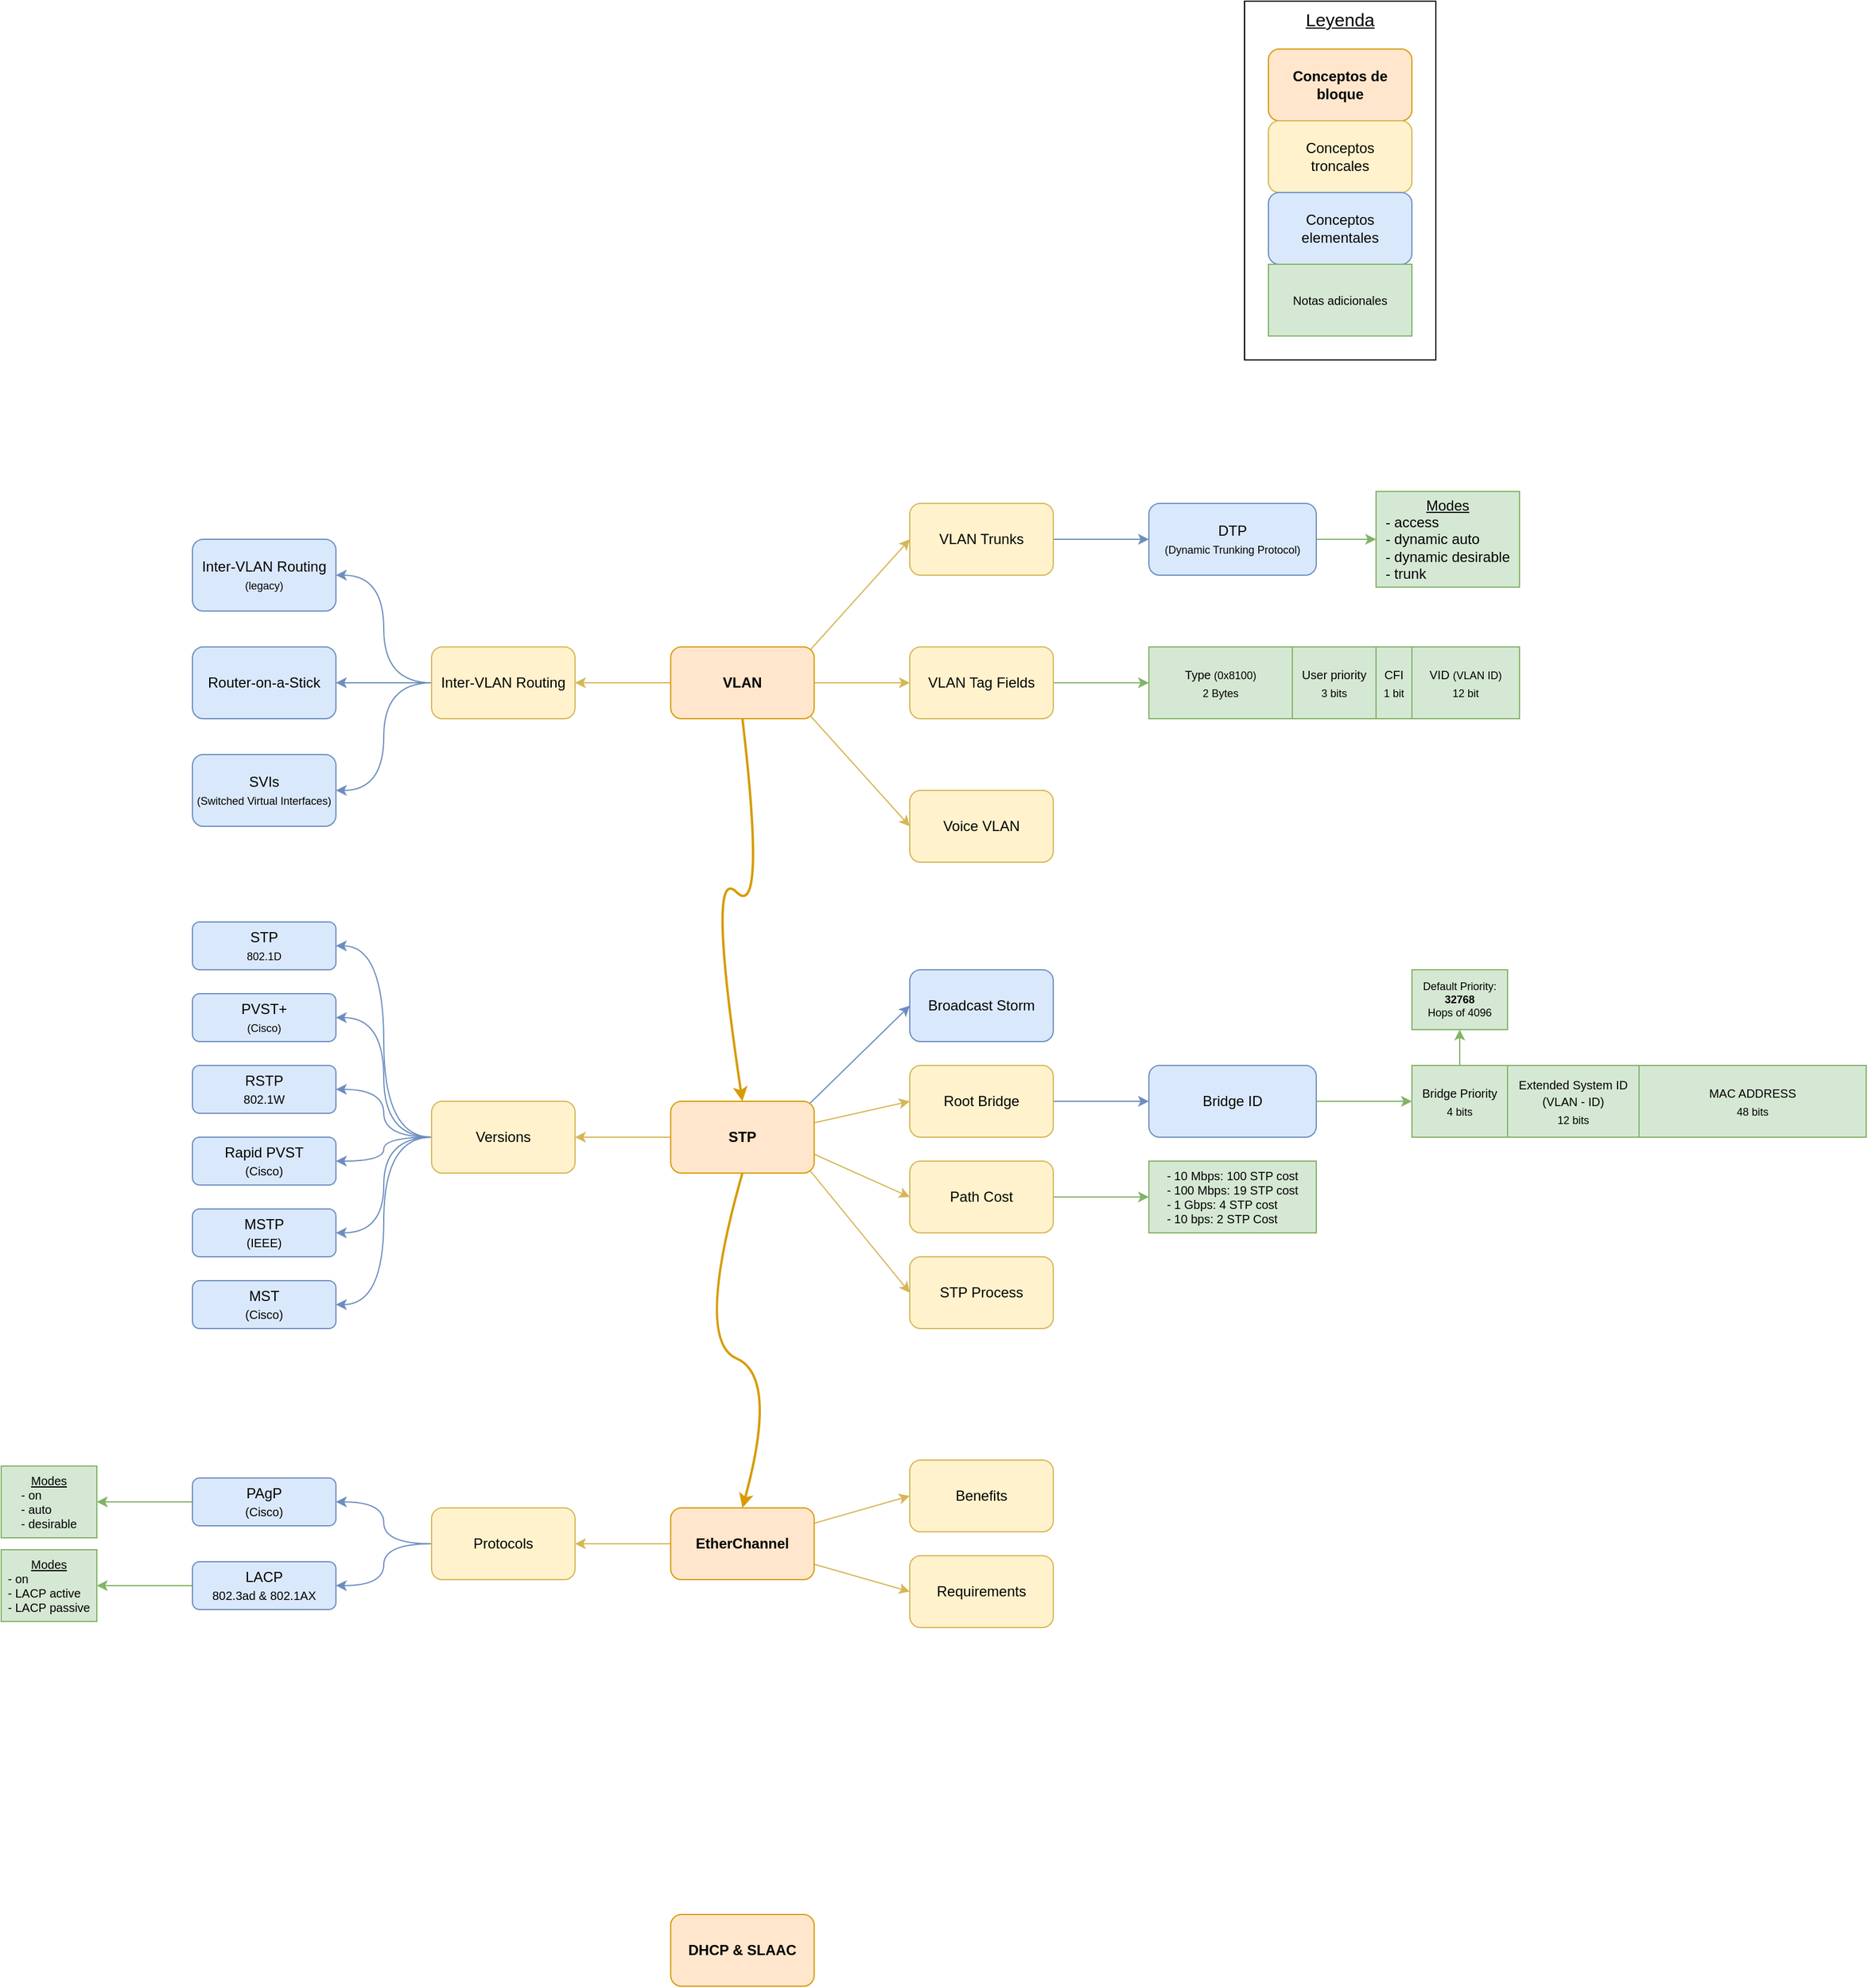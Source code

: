 <mxfile version="20.2.3" type="device"><diagram id="7u3fqej8oXiS_RjZlR_6" name="Página-1"><mxGraphModel dx="1750" dy="1217" grid="1" gridSize="10" guides="1" tooltips="1" connect="1" arrows="1" fold="1" page="0" pageScale="1" pageWidth="827" pageHeight="1169" math="0" shadow="0"><root><mxCell id="0"/><mxCell id="1" parent="0"/><mxCell id="MLx4ksJgzKpWWw9BvJyc-25" value="&lt;font style=&quot;font-size: 15px;&quot;&gt;&lt;u style=&quot;&quot;&gt;Leyenda&lt;/u&gt;&lt;/font&gt;" style="rounded=0;whiteSpace=wrap;html=1;fontSize=9;align=center;verticalAlign=top;" vertex="1" parent="1"><mxGeometry x="880" y="-260" width="160" height="300" as="geometry"/></mxCell><mxCell id="MLx4ksJgzKpWWw9BvJyc-13" style="edgeStyle=orthogonalEdgeStyle;rounded=0;orthogonalLoop=1;jettySize=auto;html=1;fontSize=9;fillColor=#fff2cc;strokeColor=#d6b656;" edge="1" parent="1" source="MLx4ksJgzKpWWw9BvJyc-1" target="MLx4ksJgzKpWWw9BvJyc-2"><mxGeometry relative="1" as="geometry"/></mxCell><mxCell id="MLx4ksJgzKpWWw9BvJyc-17" style="rounded=0;orthogonalLoop=1;jettySize=auto;html=1;fontSize=9;fillColor=#fff2cc;strokeColor=#d6b656;" edge="1" parent="1" source="MLx4ksJgzKpWWw9BvJyc-1" target="MLx4ksJgzKpWWw9BvJyc-7"><mxGeometry relative="1" as="geometry"/></mxCell><mxCell id="MLx4ksJgzKpWWw9BvJyc-18" style="rounded=0;orthogonalLoop=1;jettySize=auto;html=1;entryX=0;entryY=0.5;entryDx=0;entryDy=0;fontSize=9;fillColor=#fff2cc;strokeColor=#d6b656;" edge="1" parent="1" target="MLx4ksJgzKpWWw9BvJyc-6"><mxGeometry relative="1" as="geometry"><mxPoint x="510" y="290" as="sourcePoint"/></mxGeometry></mxCell><mxCell id="MLx4ksJgzKpWWw9BvJyc-19" style="rounded=0;orthogonalLoop=1;jettySize=auto;html=1;entryX=0;entryY=0.5;entryDx=0;entryDy=0;fontSize=9;fillColor=#fff2cc;strokeColor=#d6b656;" edge="1" parent="1" target="MLx4ksJgzKpWWw9BvJyc-12"><mxGeometry relative="1" as="geometry"><mxPoint x="510" y="330" as="sourcePoint"/></mxGeometry></mxCell><mxCell id="MLx4ksJgzKpWWw9BvJyc-1" value="VLAN" style="rounded=1;whiteSpace=wrap;html=1;fillColor=#ffe6cc;strokeColor=#d79b00;fontStyle=1" vertex="1" parent="1"><mxGeometry x="400" y="280" width="120" height="60" as="geometry"/></mxCell><mxCell id="MLx4ksJgzKpWWw9BvJyc-14" style="rounded=0;orthogonalLoop=1;jettySize=auto;html=1;entryX=1;entryY=0.5;entryDx=0;entryDy=0;fontSize=9;fillColor=#dae8fc;strokeColor=#6c8ebf;exitX=0;exitY=0.5;exitDx=0;exitDy=0;edgeStyle=orthogonalEdgeStyle;curved=1;" edge="1" parent="1" source="MLx4ksJgzKpWWw9BvJyc-2" target="MLx4ksJgzKpWWw9BvJyc-3"><mxGeometry relative="1" as="geometry"/></mxCell><mxCell id="MLx4ksJgzKpWWw9BvJyc-15" style="edgeStyle=orthogonalEdgeStyle;rounded=0;orthogonalLoop=1;jettySize=auto;html=1;fontSize=9;fillColor=#dae8fc;strokeColor=#6c8ebf;curved=1;" edge="1" parent="1" source="MLx4ksJgzKpWWw9BvJyc-2" target="MLx4ksJgzKpWWw9BvJyc-4"><mxGeometry relative="1" as="geometry"/></mxCell><mxCell id="MLx4ksJgzKpWWw9BvJyc-16" style="edgeStyle=orthogonalEdgeStyle;rounded=0;orthogonalLoop=1;jettySize=auto;html=1;entryX=1;entryY=0.5;entryDx=0;entryDy=0;fontSize=9;fillColor=#dae8fc;strokeColor=#6c8ebf;curved=1;" edge="1" parent="1" source="MLx4ksJgzKpWWw9BvJyc-2" target="MLx4ksJgzKpWWw9BvJyc-5"><mxGeometry relative="1" as="geometry"/></mxCell><mxCell id="MLx4ksJgzKpWWw9BvJyc-2" value="Inter-VLAN Routing" style="rounded=1;whiteSpace=wrap;html=1;fillColor=#fff2cc;strokeColor=#d6b656;fontStyle=0" vertex="1" parent="1"><mxGeometry x="200" y="280" width="120" height="60" as="geometry"/></mxCell><mxCell id="MLx4ksJgzKpWWw9BvJyc-3" value="Inter-VLAN Routing&lt;br&gt;&lt;font style=&quot;font-size: 9px;&quot;&gt;(legacy)&lt;/font&gt;" style="rounded=1;whiteSpace=wrap;html=1;fillColor=#dae8fc;strokeColor=#6c8ebf;fontStyle=0" vertex="1" parent="1"><mxGeometry y="190" width="120" height="60" as="geometry"/></mxCell><mxCell id="MLx4ksJgzKpWWw9BvJyc-4" value="Router-on-a-Stick" style="rounded=1;whiteSpace=wrap;html=1;fillColor=#dae8fc;strokeColor=#6c8ebf;fontStyle=0" vertex="1" parent="1"><mxGeometry y="280" width="120" height="60" as="geometry"/></mxCell><mxCell id="MLx4ksJgzKpWWw9BvJyc-5" value="SVIs&lt;br&gt;&lt;font style=&quot;font-size: 9px;&quot;&gt;(Switched Virtual Interfaces)&lt;/font&gt;" style="rounded=1;whiteSpace=wrap;html=1;fillColor=#dae8fc;strokeColor=#6c8ebf;fontStyle=0" vertex="1" parent="1"><mxGeometry y="370" width="120" height="60" as="geometry"/></mxCell><mxCell id="MLx4ksJgzKpWWw9BvJyc-29" style="edgeStyle=none;rounded=0;orthogonalLoop=1;jettySize=auto;html=1;entryX=0;entryY=0.5;entryDx=0;entryDy=0;fontSize=15;fillColor=#dae8fc;strokeColor=#6c8ebf;" edge="1" parent="1" source="MLx4ksJgzKpWWw9BvJyc-6" target="MLx4ksJgzKpWWw9BvJyc-27"><mxGeometry relative="1" as="geometry"/></mxCell><mxCell id="MLx4ksJgzKpWWw9BvJyc-6" value="VLAN Trunks" style="rounded=1;whiteSpace=wrap;html=1;fillColor=#fff2cc;strokeColor=#d6b656;fontStyle=0" vertex="1" parent="1"><mxGeometry x="600" y="160" width="120" height="60" as="geometry"/></mxCell><mxCell id="MLx4ksJgzKpWWw9BvJyc-20" style="edgeStyle=none;rounded=0;orthogonalLoop=1;jettySize=auto;html=1;entryX=0;entryY=0.5;entryDx=0;entryDy=0;fontSize=9;fillColor=#d5e8d4;strokeColor=#82b366;" edge="1" parent="1" source="MLx4ksJgzKpWWw9BvJyc-7" target="MLx4ksJgzKpWWw9BvJyc-8"><mxGeometry relative="1" as="geometry"/></mxCell><mxCell id="MLx4ksJgzKpWWw9BvJyc-7" value="VLAN Tag Fields" style="rounded=1;whiteSpace=wrap;html=1;fillColor=#fff2cc;strokeColor=#d6b656;fontStyle=0" vertex="1" parent="1"><mxGeometry x="600" y="280" width="120" height="60" as="geometry"/></mxCell><mxCell id="MLx4ksJgzKpWWw9BvJyc-8" value="&lt;font style=&quot;font-size: 10px;&quot;&gt;Type&lt;/font&gt;&lt;font style=&quot;&quot;&gt;&lt;font style=&quot;font-size: 9px;&quot;&gt; (0x8100)&lt;/font&gt;&lt;br&gt;&lt;/font&gt;&lt;font style=&quot;font-size: 9px;&quot;&gt;2 Bytes&lt;/font&gt;" style="rounded=0;whiteSpace=wrap;html=1;fillColor=#d5e8d4;strokeColor=#82b366;fontStyle=0" vertex="1" parent="1"><mxGeometry x="800" y="280" width="120" height="60" as="geometry"/></mxCell><mxCell id="MLx4ksJgzKpWWw9BvJyc-9" value="&lt;font style=&quot;font-size: 10px;&quot;&gt;User priority&lt;br&gt;&lt;/font&gt;&lt;font style=&quot;font-size: 9px;&quot;&gt;3 bits&lt;/font&gt;" style="rounded=0;whiteSpace=wrap;html=1;fillColor=#d5e8d4;strokeColor=#82b366;fontStyle=0" vertex="1" parent="1"><mxGeometry x="920" y="280" width="70" height="60" as="geometry"/></mxCell><mxCell id="MLx4ksJgzKpWWw9BvJyc-10" value="&lt;font style=&quot;font-size: 10px;&quot;&gt;CFI&lt;br&gt;&lt;/font&gt;&lt;font style=&quot;font-size: 9px;&quot;&gt;1 bit&lt;/font&gt;" style="rounded=0;whiteSpace=wrap;html=1;fillColor=#d5e8d4;strokeColor=#82b366;fontStyle=0" vertex="1" parent="1"><mxGeometry x="990" y="280" width="30" height="60" as="geometry"/></mxCell><mxCell id="MLx4ksJgzKpWWw9BvJyc-11" value="&lt;font style=&quot;font-size: 10px;&quot;&gt;VID &lt;/font&gt;&lt;font style=&quot;&quot;&gt;&lt;font style=&quot;font-size: 9px;&quot;&gt;(VLAN ID)&lt;/font&gt;&lt;br&gt;&lt;/font&gt;&lt;font style=&quot;font-size: 9px;&quot;&gt;12 bit&lt;/font&gt;" style="rounded=0;whiteSpace=wrap;html=1;fillColor=#d5e8d4;strokeColor=#82b366;fontStyle=0" vertex="1" parent="1"><mxGeometry x="1020" y="280" width="90" height="60" as="geometry"/></mxCell><mxCell id="MLx4ksJgzKpWWw9BvJyc-12" value="Voice VLAN" style="rounded=1;whiteSpace=wrap;html=1;fillColor=#fff2cc;strokeColor=#d6b656;fontStyle=0" vertex="1" parent="1"><mxGeometry x="600" y="400" width="120" height="60" as="geometry"/></mxCell><mxCell id="MLx4ksJgzKpWWw9BvJyc-21" value="Conceptos de bloque" style="rounded=1;whiteSpace=wrap;html=1;fillColor=#ffe6cc;strokeColor=#d79b00;fontStyle=1" vertex="1" parent="1"><mxGeometry x="900" y="-220" width="120" height="60" as="geometry"/></mxCell><mxCell id="MLx4ksJgzKpWWw9BvJyc-22" value="Conceptos&lt;br&gt;troncales" style="rounded=1;whiteSpace=wrap;html=1;fillColor=#fff2cc;strokeColor=#d6b656;fontStyle=0" vertex="1" parent="1"><mxGeometry x="900" y="-160" width="120" height="60" as="geometry"/></mxCell><mxCell id="MLx4ksJgzKpWWw9BvJyc-23" value="Conceptos elementales" style="rounded=1;whiteSpace=wrap;html=1;fillColor=#dae8fc;strokeColor=#6c8ebf;fontStyle=0" vertex="1" parent="1"><mxGeometry x="900" y="-100" width="120" height="60" as="geometry"/></mxCell><mxCell id="MLx4ksJgzKpWWw9BvJyc-24" value="&lt;span style=&quot;font-size: 10px;&quot;&gt;Notas adicionales&lt;/span&gt;" style="rounded=0;whiteSpace=wrap;html=1;fillColor=#d5e8d4;strokeColor=#82b366;fontStyle=0" vertex="1" parent="1"><mxGeometry x="900" y="-40" width="120" height="60" as="geometry"/></mxCell><mxCell id="MLx4ksJgzKpWWw9BvJyc-31" style="edgeStyle=none;rounded=0;orthogonalLoop=1;jettySize=auto;html=1;entryX=0;entryY=0.5;entryDx=0;entryDy=0;fontSize=15;fillColor=#d5e8d4;strokeColor=#82b366;" edge="1" parent="1" source="MLx4ksJgzKpWWw9BvJyc-27" target="MLx4ksJgzKpWWw9BvJyc-30"><mxGeometry relative="1" as="geometry"/></mxCell><mxCell id="MLx4ksJgzKpWWw9BvJyc-27" value="&lt;font style=&quot;&quot;&gt;DTP&lt;br&gt;&lt;/font&gt;&lt;font style=&quot;font-size: 9px;&quot;&gt;(Dynamic Trunking Protocol)&lt;/font&gt;" style="rounded=1;whiteSpace=wrap;html=1;fillColor=#dae8fc;strokeColor=#6c8ebf;fontStyle=0" vertex="1" parent="1"><mxGeometry x="800" y="160" width="140" height="60" as="geometry"/></mxCell><mxCell id="MLx4ksJgzKpWWw9BvJyc-30" value="&lt;u&gt;Modes&lt;/u&gt;&lt;br&gt;&lt;div style=&quot;text-align: left;&quot;&gt;&lt;span style=&quot;background-color: initial;&quot;&gt;- access&lt;/span&gt;&lt;br&gt;&lt;span style=&quot;background-color: initial;&quot;&gt;- dynamic auto&lt;/span&gt;&lt;br&gt;&lt;span style=&quot;background-color: initial;&quot;&gt;- dynamic desirable&lt;/span&gt;&lt;br&gt;&lt;span style=&quot;background-color: initial;&quot;&gt;- trunk&lt;/span&gt;&lt;br&gt;&lt;/div&gt;" style="rounded=0;whiteSpace=wrap;html=1;fillColor=#d5e8d4;strokeColor=#82b366;fontStyle=0" vertex="1" parent="1"><mxGeometry x="990" y="150" width="120" height="80" as="geometry"/></mxCell><mxCell id="MLx4ksJgzKpWWw9BvJyc-40" style="edgeStyle=orthogonalEdgeStyle;curved=1;rounded=0;orthogonalLoop=1;jettySize=auto;html=1;entryX=1;entryY=0.5;entryDx=0;entryDy=0;fontSize=15;strokeWidth=1;fillColor=#fff2cc;strokeColor=#d6b656;" edge="1" parent="1" source="MLx4ksJgzKpWWw9BvJyc-32" target="MLx4ksJgzKpWWw9BvJyc-39"><mxGeometry relative="1" as="geometry"/></mxCell><mxCell id="MLx4ksJgzKpWWw9BvJyc-54" style="rounded=0;orthogonalLoop=1;jettySize=auto;html=1;fontSize=15;strokeWidth=1;fillColor=#fff2cc;strokeColor=#d6b656;entryX=0;entryY=0.5;entryDx=0;entryDy=0;exitX=0.917;exitY=0.833;exitDx=0;exitDy=0;exitPerimeter=0;" edge="1" parent="1" source="MLx4ksJgzKpWWw9BvJyc-32" target="MLx4ksJgzKpWWw9BvJyc-53"><mxGeometry relative="1" as="geometry"/></mxCell><mxCell id="MLx4ksJgzKpWWw9BvJyc-58" style="edgeStyle=none;rounded=0;orthogonalLoop=1;jettySize=auto;html=1;entryX=0;entryY=0.5;entryDx=0;entryDy=0;fontSize=15;strokeWidth=1;fillColor=#fff2cc;strokeColor=#d6b656;" edge="1" parent="1" target="MLx4ksJgzKpWWw9BvJyc-57"><mxGeometry relative="1" as="geometry"><mxPoint x="515" y="702" as="sourcePoint"/></mxGeometry></mxCell><mxCell id="MLx4ksJgzKpWWw9BvJyc-59" style="edgeStyle=none;rounded=0;orthogonalLoop=1;jettySize=auto;html=1;entryX=0;entryY=0.5;entryDx=0;entryDy=0;fontSize=15;strokeWidth=1;fillColor=#fff2cc;strokeColor=#d6b656;" edge="1" parent="1" target="MLx4ksJgzKpWWw9BvJyc-56"><mxGeometry relative="1" as="geometry"><mxPoint x="511" y="680" as="sourcePoint"/></mxGeometry></mxCell><mxCell id="MLx4ksJgzKpWWw9BvJyc-60" style="edgeStyle=none;rounded=0;orthogonalLoop=1;jettySize=auto;html=1;entryX=0;entryY=0.5;entryDx=0;entryDy=0;fontSize=15;strokeWidth=1;fillColor=#dae8fc;strokeColor=#6c8ebf;" edge="1" parent="1" target="MLx4ksJgzKpWWw9BvJyc-55"><mxGeometry relative="1" as="geometry"><mxPoint x="509" y="669" as="sourcePoint"/></mxGeometry></mxCell><mxCell id="MLx4ksJgzKpWWw9BvJyc-32" value="STP" style="rounded=1;whiteSpace=wrap;html=1;fillColor=#ffe6cc;strokeColor=#d79b00;fontStyle=1" vertex="1" parent="1"><mxGeometry x="400" y="660" width="120" height="60" as="geometry"/></mxCell><mxCell id="MLx4ksJgzKpWWw9BvJyc-35" value="" style="curved=1;endArrow=classic;html=1;rounded=0;fontSize=15;exitX=0.5;exitY=1;exitDx=0;exitDy=0;entryX=0.5;entryY=0;entryDx=0;entryDy=0;fillColor=#ffe6cc;strokeColor=#d79b00;strokeWidth=2;" edge="1" parent="1" source="MLx4ksJgzKpWWw9BvJyc-1" target="MLx4ksJgzKpWWw9BvJyc-32"><mxGeometry width="50" height="50" relative="1" as="geometry"><mxPoint x="430" y="510" as="sourcePoint"/><mxPoint x="480" y="460" as="targetPoint"/><Array as="points"><mxPoint x="480" y="510"/><mxPoint x="430" y="460"/></Array></mxGeometry></mxCell><mxCell id="MLx4ksJgzKpWWw9BvJyc-78" style="edgeStyle=orthogonalEdgeStyle;curved=1;rounded=0;orthogonalLoop=1;jettySize=auto;html=1;entryX=1;entryY=0.5;entryDx=0;entryDy=0;fontSize=9;strokeWidth=1;fillColor=#fff2cc;strokeColor=#d6b656;" edge="1" parent="1" source="MLx4ksJgzKpWWw9BvJyc-36" target="MLx4ksJgzKpWWw9BvJyc-71"><mxGeometry relative="1" as="geometry"/></mxCell><mxCell id="MLx4ksJgzKpWWw9BvJyc-79" style="rounded=0;orthogonalLoop=1;jettySize=auto;html=1;entryX=0;entryY=0.5;entryDx=0;entryDy=0;fontSize=9;strokeWidth=1;fillColor=#fff2cc;strokeColor=#d6b656;" edge="1" parent="1" source="MLx4ksJgzKpWWw9BvJyc-36" target="MLx4ksJgzKpWWw9BvJyc-72"><mxGeometry relative="1" as="geometry"/></mxCell><mxCell id="MLx4ksJgzKpWWw9BvJyc-80" style="rounded=0;orthogonalLoop=1;jettySize=auto;html=1;entryX=0;entryY=0.5;entryDx=0;entryDy=0;fontSize=9;strokeWidth=1;fillColor=#fff2cc;strokeColor=#d6b656;" edge="1" parent="1" source="MLx4ksJgzKpWWw9BvJyc-36" target="MLx4ksJgzKpWWw9BvJyc-73"><mxGeometry relative="1" as="geometry"/></mxCell><mxCell id="MLx4ksJgzKpWWw9BvJyc-36" value="EtherChannel" style="rounded=1;whiteSpace=wrap;html=1;fillColor=#ffe6cc;strokeColor=#d79b00;fontStyle=1" vertex="1" parent="1"><mxGeometry x="400" y="1000" width="120" height="60" as="geometry"/></mxCell><mxCell id="MLx4ksJgzKpWWw9BvJyc-38" value="" style="curved=1;endArrow=classic;html=1;rounded=0;fontSize=15;exitX=0.5;exitY=1;exitDx=0;exitDy=0;entryX=0.5;entryY=0;entryDx=0;entryDy=0;fillColor=#ffe6cc;strokeColor=#d79b00;strokeWidth=2;" edge="1" parent="1" source="MLx4ksJgzKpWWw9BvJyc-32" target="MLx4ksJgzKpWWw9BvJyc-36"><mxGeometry width="50" height="50" relative="1" as="geometry"><mxPoint x="465" y="720" as="sourcePoint"/><mxPoint x="465" y="1000" as="targetPoint"/><Array as="points"><mxPoint x="420" y="860"/><mxPoint x="490" y="890"/></Array></mxGeometry></mxCell><mxCell id="MLx4ksJgzKpWWw9BvJyc-47" style="rounded=0;orthogonalLoop=1;jettySize=auto;html=1;entryX=1;entryY=0.5;entryDx=0;entryDy=0;fontSize=15;strokeWidth=1;edgeStyle=orthogonalEdgeStyle;curved=1;fillColor=#dae8fc;strokeColor=#6c8ebf;" edge="1" parent="1" source="MLx4ksJgzKpWWw9BvJyc-39" target="MLx4ksJgzKpWWw9BvJyc-41"><mxGeometry relative="1" as="geometry"/></mxCell><mxCell id="MLx4ksJgzKpWWw9BvJyc-48" style="rounded=0;orthogonalLoop=1;jettySize=auto;html=1;entryX=1;entryY=0.5;entryDx=0;entryDy=0;fontSize=15;strokeWidth=1;edgeStyle=orthogonalEdgeStyle;curved=1;fillColor=#dae8fc;strokeColor=#6c8ebf;" edge="1" parent="1" source="MLx4ksJgzKpWWw9BvJyc-39" target="MLx4ksJgzKpWWw9BvJyc-42"><mxGeometry relative="1" as="geometry"/></mxCell><mxCell id="MLx4ksJgzKpWWw9BvJyc-49" style="rounded=0;orthogonalLoop=1;jettySize=auto;html=1;entryX=1;entryY=0.5;entryDx=0;entryDy=0;fontSize=15;strokeWidth=1;edgeStyle=orthogonalEdgeStyle;curved=1;fillColor=#dae8fc;strokeColor=#6c8ebf;" edge="1" parent="1" source="MLx4ksJgzKpWWw9BvJyc-39" target="MLx4ksJgzKpWWw9BvJyc-43"><mxGeometry relative="1" as="geometry"/></mxCell><mxCell id="MLx4ksJgzKpWWw9BvJyc-50" style="rounded=0;orthogonalLoop=1;jettySize=auto;html=1;entryX=1;entryY=0.5;entryDx=0;entryDy=0;fontSize=15;strokeWidth=1;edgeStyle=orthogonalEdgeStyle;curved=1;fillColor=#dae8fc;strokeColor=#6c8ebf;" edge="1" parent="1" source="MLx4ksJgzKpWWw9BvJyc-39" target="MLx4ksJgzKpWWw9BvJyc-44"><mxGeometry relative="1" as="geometry"/></mxCell><mxCell id="MLx4ksJgzKpWWw9BvJyc-51" style="rounded=0;orthogonalLoop=1;jettySize=auto;html=1;entryX=1;entryY=0.5;entryDx=0;entryDy=0;fontSize=15;strokeWidth=1;edgeStyle=orthogonalEdgeStyle;curved=1;fillColor=#dae8fc;strokeColor=#6c8ebf;" edge="1" parent="1" source="MLx4ksJgzKpWWw9BvJyc-39" target="MLx4ksJgzKpWWw9BvJyc-45"><mxGeometry relative="1" as="geometry"><Array as="points"><mxPoint x="160" y="690"/><mxPoint x="160" y="770"/></Array></mxGeometry></mxCell><mxCell id="MLx4ksJgzKpWWw9BvJyc-52" style="rounded=0;orthogonalLoop=1;jettySize=auto;html=1;entryX=1;entryY=0.5;entryDx=0;entryDy=0;fontSize=15;strokeWidth=1;edgeStyle=orthogonalEdgeStyle;curved=1;fillColor=#dae8fc;strokeColor=#6c8ebf;" edge="1" parent="1" source="MLx4ksJgzKpWWw9BvJyc-39" target="MLx4ksJgzKpWWw9BvJyc-46"><mxGeometry relative="1" as="geometry"/></mxCell><mxCell id="MLx4ksJgzKpWWw9BvJyc-39" value="Versions" style="rounded=1;whiteSpace=wrap;html=1;fillColor=#fff2cc;strokeColor=#d6b656;fontStyle=0" vertex="1" parent="1"><mxGeometry x="200" y="660" width="120" height="60" as="geometry"/></mxCell><mxCell id="MLx4ksJgzKpWWw9BvJyc-41" value="&lt;font style=&quot;&quot;&gt;STP&lt;br&gt;&lt;/font&gt;&lt;font style=&quot;font-size: 9px;&quot;&gt;802.1D&lt;/font&gt;" style="rounded=1;whiteSpace=wrap;html=1;fillColor=#dae8fc;strokeColor=#6c8ebf;fontStyle=0" vertex="1" parent="1"><mxGeometry y="510" width="120" height="40" as="geometry"/></mxCell><mxCell id="MLx4ksJgzKpWWw9BvJyc-42" value="&lt;font style=&quot;&quot;&gt;PVST+&lt;br&gt;&lt;/font&gt;&lt;font style=&quot;font-size: 9px;&quot;&gt;(Cisco)&lt;/font&gt;" style="rounded=1;whiteSpace=wrap;html=1;fillColor=#dae8fc;strokeColor=#6c8ebf;fontStyle=0" vertex="1" parent="1"><mxGeometry y="570" width="120" height="40" as="geometry"/></mxCell><mxCell id="MLx4ksJgzKpWWw9BvJyc-43" value="&lt;font style=&quot;&quot;&gt;RSTP&lt;br&gt;&lt;/font&gt;&lt;font size=&quot;1&quot;&gt;802.1W&lt;/font&gt;" style="rounded=1;whiteSpace=wrap;html=1;fillColor=#dae8fc;strokeColor=#6c8ebf;fontStyle=0" vertex="1" parent="1"><mxGeometry y="630" width="120" height="40" as="geometry"/></mxCell><mxCell id="MLx4ksJgzKpWWw9BvJyc-44" value="&lt;font style=&quot;&quot;&gt;Rapid PVST&lt;br&gt;&lt;/font&gt;&lt;font size=&quot;1&quot;&gt;(Cisco)&lt;/font&gt;" style="rounded=1;whiteSpace=wrap;html=1;fillColor=#dae8fc;strokeColor=#6c8ebf;fontStyle=0" vertex="1" parent="1"><mxGeometry y="690" width="120" height="40" as="geometry"/></mxCell><mxCell id="MLx4ksJgzKpWWw9BvJyc-45" value="MSTP&lt;br&gt;&lt;font size=&quot;1&quot;&gt;(IEEE)&lt;/font&gt;" style="rounded=1;whiteSpace=wrap;html=1;fillColor=#dae8fc;strokeColor=#6c8ebf;fontStyle=0" vertex="1" parent="1"><mxGeometry y="750" width="120" height="40" as="geometry"/></mxCell><mxCell id="MLx4ksJgzKpWWw9BvJyc-46" value="MST&lt;br&gt;&lt;font size=&quot;1&quot;&gt;(Cisco)&lt;/font&gt;" style="rounded=1;whiteSpace=wrap;html=1;fillColor=#dae8fc;strokeColor=#6c8ebf;fontStyle=0" vertex="1" parent="1"><mxGeometry y="810" width="120" height="40" as="geometry"/></mxCell><mxCell id="MLx4ksJgzKpWWw9BvJyc-53" value="STP Process" style="rounded=1;whiteSpace=wrap;html=1;fillColor=#fff2cc;strokeColor=#d6b656;fontStyle=0" vertex="1" parent="1"><mxGeometry x="600" y="790" width="120" height="60" as="geometry"/></mxCell><mxCell id="MLx4ksJgzKpWWw9BvJyc-55" value="Broadcast Storm" style="rounded=1;whiteSpace=wrap;html=1;fillColor=#dae8fc;strokeColor=#6c8ebf;fontStyle=0" vertex="1" parent="1"><mxGeometry x="600" y="550" width="120" height="60" as="geometry"/></mxCell><mxCell id="MLx4ksJgzKpWWw9BvJyc-62" style="edgeStyle=none;rounded=0;orthogonalLoop=1;jettySize=auto;html=1;entryX=0;entryY=0.5;entryDx=0;entryDy=0;fontSize=15;strokeWidth=1;fillColor=#dae8fc;strokeColor=#6c8ebf;" edge="1" parent="1" source="MLx4ksJgzKpWWw9BvJyc-56" target="MLx4ksJgzKpWWw9BvJyc-61"><mxGeometry relative="1" as="geometry"/></mxCell><mxCell id="MLx4ksJgzKpWWw9BvJyc-56" value="Root Bridge" style="rounded=1;whiteSpace=wrap;html=1;fillColor=#fff2cc;strokeColor=#d6b656;fontStyle=0" vertex="1" parent="1"><mxGeometry x="600" y="630" width="120" height="60" as="geometry"/></mxCell><mxCell id="MLx4ksJgzKpWWw9BvJyc-68" style="edgeStyle=none;rounded=0;orthogonalLoop=1;jettySize=auto;html=1;entryX=0;entryY=0.5;entryDx=0;entryDy=0;fontSize=15;strokeWidth=1;fillColor=#d5e8d4;strokeColor=#82b366;" edge="1" parent="1" source="MLx4ksJgzKpWWw9BvJyc-57" target="MLx4ksJgzKpWWw9BvJyc-67"><mxGeometry relative="1" as="geometry"/></mxCell><mxCell id="MLx4ksJgzKpWWw9BvJyc-57" value="Path Cost" style="rounded=1;whiteSpace=wrap;html=1;fillColor=#fff2cc;strokeColor=#d6b656;fontStyle=0" vertex="1" parent="1"><mxGeometry x="600" y="710" width="120" height="60" as="geometry"/></mxCell><mxCell id="MLx4ksJgzKpWWw9BvJyc-61" value="&lt;font style=&quot;&quot;&gt;Bridge ID&lt;/font&gt;" style="rounded=1;whiteSpace=wrap;html=1;fillColor=#dae8fc;strokeColor=#6c8ebf;fontStyle=0" vertex="1" parent="1"><mxGeometry x="800" y="630" width="140" height="60" as="geometry"/></mxCell><mxCell id="MLx4ksJgzKpWWw9BvJyc-69" style="edgeStyle=none;rounded=0;orthogonalLoop=1;jettySize=auto;html=1;fontSize=10;strokeWidth=1;fillColor=#d5e8d4;strokeColor=#82b366;" edge="1" parent="1" source="MLx4ksJgzKpWWw9BvJyc-63"><mxGeometry relative="1" as="geometry"><mxPoint x="1060" y="600" as="targetPoint"/></mxGeometry></mxCell><mxCell id="MLx4ksJgzKpWWw9BvJyc-63" value="&lt;font style=&quot;&quot;&gt;&lt;font style=&quot;font-size: 10px;&quot;&gt;Bridge Priority&lt;/font&gt;&lt;br&gt;&lt;/font&gt;&lt;font style=&quot;font-size: 9px;&quot;&gt;4 bits&lt;/font&gt;" style="rounded=0;whiteSpace=wrap;html=1;fillColor=#d5e8d4;strokeColor=#82b366;fontStyle=0" vertex="1" parent="1"><mxGeometry x="1020" y="630" width="80" height="60" as="geometry"/></mxCell><mxCell id="MLx4ksJgzKpWWw9BvJyc-64" value="&lt;font style=&quot;font-size: 10px;&quot;&gt;Extended System ID (VLAN - ID)&lt;br&gt;&lt;/font&gt;&lt;font style=&quot;font-size: 9px;&quot;&gt;12 bits&lt;/font&gt;" style="rounded=0;whiteSpace=wrap;html=1;fillColor=#d5e8d4;strokeColor=#82b366;fontStyle=0" vertex="1" parent="1"><mxGeometry x="1100" y="630" width="110" height="60" as="geometry"/></mxCell><mxCell id="MLx4ksJgzKpWWw9BvJyc-65" value="&lt;font style=&quot;font-size: 10px;&quot;&gt;MAC ADDRESS&lt;br&gt;&lt;/font&gt;&lt;font style=&quot;font-size: 9px;&quot;&gt;48 bits&lt;/font&gt;" style="rounded=0;whiteSpace=wrap;html=1;fillColor=#d5e8d4;strokeColor=#82b366;fontStyle=0" vertex="1" parent="1"><mxGeometry x="1210" y="630" width="190" height="60" as="geometry"/></mxCell><mxCell id="MLx4ksJgzKpWWw9BvJyc-66" style="edgeStyle=none;rounded=0;orthogonalLoop=1;jettySize=auto;html=1;entryX=0;entryY=0.5;entryDx=0;entryDy=0;fontSize=9;fillColor=#d5e8d4;strokeColor=#82b366;" edge="1" target="MLx4ksJgzKpWWw9BvJyc-63" parent="1"><mxGeometry relative="1" as="geometry"><mxPoint x="940" y="660" as="sourcePoint"/></mxGeometry></mxCell><mxCell id="MLx4ksJgzKpWWw9BvJyc-67" value="&lt;span style=&quot;background-color: initial; text-align: left; font-size: 10px;&quot;&gt;- 10 Mbps: 100 STP cost&lt;/span&gt;&lt;br style=&quot;font-size: 10px;&quot;&gt;&lt;div style=&quot;text-align: left; font-size: 10px;&quot;&gt;&lt;span style=&quot;background-color: initial; font-size: 10px;&quot;&gt;- 100 Mbps: 19 STP cost&lt;/span&gt;&lt;br style=&quot;font-size: 10px;&quot;&gt;&lt;span style=&quot;background-color: initial; font-size: 10px;&quot;&gt;- 1 Gbps: 4 STP cost&lt;/span&gt;&lt;br style=&quot;font-size: 10px;&quot;&gt;&lt;span style=&quot;background-color: initial; font-size: 10px;&quot;&gt;- 10 bps: 2 STP Cost&lt;/span&gt;&lt;br style=&quot;font-size: 10px;&quot;&gt;&lt;/div&gt;" style="rounded=0;whiteSpace=wrap;html=1;fillColor=#d5e8d4;strokeColor=#82b366;fontStyle=0;fontSize=10;" vertex="1" parent="1"><mxGeometry x="800" y="710" width="140" height="60" as="geometry"/></mxCell><mxCell id="MLx4ksJgzKpWWw9BvJyc-70" value="&lt;font style=&quot;font-size: 9px;&quot;&gt;Default Priority:&lt;br style=&quot;font-size: 9px;&quot;&gt;&lt;/font&gt;&lt;font style=&quot;font-size: 9px;&quot;&gt;&lt;b&gt;32768&lt;/b&gt;&lt;br style=&quot;font-size: 9px;&quot;&gt;Hops of 4096&lt;br style=&quot;font-size: 9px;&quot;&gt;&lt;/font&gt;" style="rounded=0;whiteSpace=wrap;html=1;fillColor=#d5e8d4;strokeColor=#82b366;fontStyle=0;fontSize=9;" vertex="1" parent="1"><mxGeometry x="1020" y="550" width="80" height="50" as="geometry"/></mxCell><mxCell id="MLx4ksJgzKpWWw9BvJyc-76" style="edgeStyle=orthogonalEdgeStyle;rounded=0;orthogonalLoop=1;jettySize=auto;html=1;entryX=1;entryY=0.5;entryDx=0;entryDy=0;fontSize=9;strokeWidth=1;exitX=0;exitY=0.5;exitDx=0;exitDy=0;curved=1;fillColor=#dae8fc;strokeColor=#6c8ebf;" edge="1" parent="1" source="MLx4ksJgzKpWWw9BvJyc-71" target="MLx4ksJgzKpWWw9BvJyc-74"><mxGeometry relative="1" as="geometry"/></mxCell><mxCell id="MLx4ksJgzKpWWw9BvJyc-77" style="edgeStyle=orthogonalEdgeStyle;rounded=0;orthogonalLoop=1;jettySize=auto;html=1;entryX=1;entryY=0.5;entryDx=0;entryDy=0;fontSize=9;strokeWidth=1;exitX=0;exitY=0.5;exitDx=0;exitDy=0;curved=1;fillColor=#dae8fc;strokeColor=#6c8ebf;" edge="1" parent="1" source="MLx4ksJgzKpWWw9BvJyc-71" target="MLx4ksJgzKpWWw9BvJyc-75"><mxGeometry relative="1" as="geometry"/></mxCell><mxCell id="MLx4ksJgzKpWWw9BvJyc-71" value="Protocols" style="rounded=1;whiteSpace=wrap;html=1;fillColor=#fff2cc;strokeColor=#d6b656;fontStyle=0" vertex="1" parent="1"><mxGeometry x="200" y="1000" width="120" height="60" as="geometry"/></mxCell><mxCell id="MLx4ksJgzKpWWw9BvJyc-72" value="Benefits" style="rounded=1;whiteSpace=wrap;html=1;fillColor=#fff2cc;strokeColor=#d6b656;fontStyle=0" vertex="1" parent="1"><mxGeometry x="600" y="960" width="120" height="60" as="geometry"/></mxCell><mxCell id="MLx4ksJgzKpWWw9BvJyc-73" value="Requirements" style="rounded=1;whiteSpace=wrap;html=1;fillColor=#fff2cc;strokeColor=#d6b656;fontStyle=0" vertex="1" parent="1"><mxGeometry x="600" y="1040" width="120" height="60" as="geometry"/></mxCell><mxCell id="MLx4ksJgzKpWWw9BvJyc-84" style="edgeStyle=none;rounded=0;orthogonalLoop=1;jettySize=auto;html=1;fontSize=10;strokeWidth=1;fillColor=#d5e8d4;strokeColor=#82b366;" edge="1" parent="1" source="MLx4ksJgzKpWWw9BvJyc-74" target="MLx4ksJgzKpWWw9BvJyc-81"><mxGeometry relative="1" as="geometry"/></mxCell><mxCell id="MLx4ksJgzKpWWw9BvJyc-74" value="PAgP&lt;br&gt;&lt;font size=&quot;1&quot;&gt;(Cisco)&lt;/font&gt;" style="rounded=1;whiteSpace=wrap;html=1;fillColor=#dae8fc;strokeColor=#6c8ebf;fontStyle=0" vertex="1" parent="1"><mxGeometry y="975" width="120" height="40" as="geometry"/></mxCell><mxCell id="MLx4ksJgzKpWWw9BvJyc-83" style="edgeStyle=none;rounded=0;orthogonalLoop=1;jettySize=auto;html=1;fontSize=10;strokeWidth=1;fillColor=#d5e8d4;strokeColor=#82b366;" edge="1" parent="1" source="MLx4ksJgzKpWWw9BvJyc-75" target="MLx4ksJgzKpWWw9BvJyc-82"><mxGeometry relative="1" as="geometry"/></mxCell><mxCell id="MLx4ksJgzKpWWw9BvJyc-75" value="LACP&lt;br&gt;&lt;font size=&quot;1&quot;&gt;802.3ad &amp;amp; 802.1AX&lt;/font&gt;" style="rounded=1;whiteSpace=wrap;html=1;fillColor=#dae8fc;strokeColor=#6c8ebf;fontStyle=0" vertex="1" parent="1"><mxGeometry y="1045" width="120" height="40" as="geometry"/></mxCell><mxCell id="MLx4ksJgzKpWWw9BvJyc-81" value="&lt;u style=&quot;font-size: 10px;&quot;&gt;Modes&lt;/u&gt;&lt;br style=&quot;font-size: 10px;&quot;&gt;&lt;div style=&quot;text-align: left; font-size: 10px;&quot;&gt;&lt;span style=&quot;background-color: initial; font-size: 10px;&quot;&gt;- on&lt;/span&gt;&lt;br style=&quot;font-size: 10px;&quot;&gt;&lt;span style=&quot;background-color: initial; font-size: 10px;&quot;&gt;- auto&lt;/span&gt;&lt;br style=&quot;font-size: 10px;&quot;&gt;&lt;span style=&quot;background-color: initial; font-size: 10px;&quot;&gt;- desirable&lt;/span&gt;&lt;br style=&quot;font-size: 10px;&quot;&gt;&lt;/div&gt;" style="rounded=0;whiteSpace=wrap;html=1;fillColor=#d5e8d4;strokeColor=#82b366;fontStyle=0;fontSize=10;" vertex="1" parent="1"><mxGeometry x="-160" y="965" width="80" height="60" as="geometry"/></mxCell><mxCell id="MLx4ksJgzKpWWw9BvJyc-82" value="&lt;u style=&quot;font-size: 10px;&quot;&gt;Modes&lt;/u&gt;&lt;br style=&quot;font-size: 10px;&quot;&gt;&lt;div style=&quot;text-align: left; font-size: 10px;&quot;&gt;&lt;span style=&quot;background-color: initial; font-size: 10px;&quot;&gt;- on&lt;/span&gt;&lt;br style=&quot;font-size: 10px;&quot;&gt;&lt;span style=&quot;background-color: initial; font-size: 10px;&quot;&gt;- LACP active&lt;/span&gt;&lt;br style=&quot;font-size: 10px;&quot;&gt;&lt;span style=&quot;background-color: initial; font-size: 10px;&quot;&gt;- LACP passive&lt;/span&gt;&lt;br style=&quot;font-size: 10px;&quot;&gt;&lt;/div&gt;" style="rounded=0;whiteSpace=wrap;html=1;fillColor=#d5e8d4;strokeColor=#82b366;fontStyle=0;fontSize=10;" vertex="1" parent="1"><mxGeometry x="-160" y="1035" width="80" height="60" as="geometry"/></mxCell><mxCell id="MLx4ksJgzKpWWw9BvJyc-85" value="DHCP &amp;amp; SLAAC" style="rounded=1;whiteSpace=wrap;html=1;fillColor=#ffe6cc;strokeColor=#d79b00;fontStyle=1" vertex="1" parent="1"><mxGeometry x="400" y="1340" width="120" height="60" as="geometry"/></mxCell></root></mxGraphModel></diagram></mxfile>